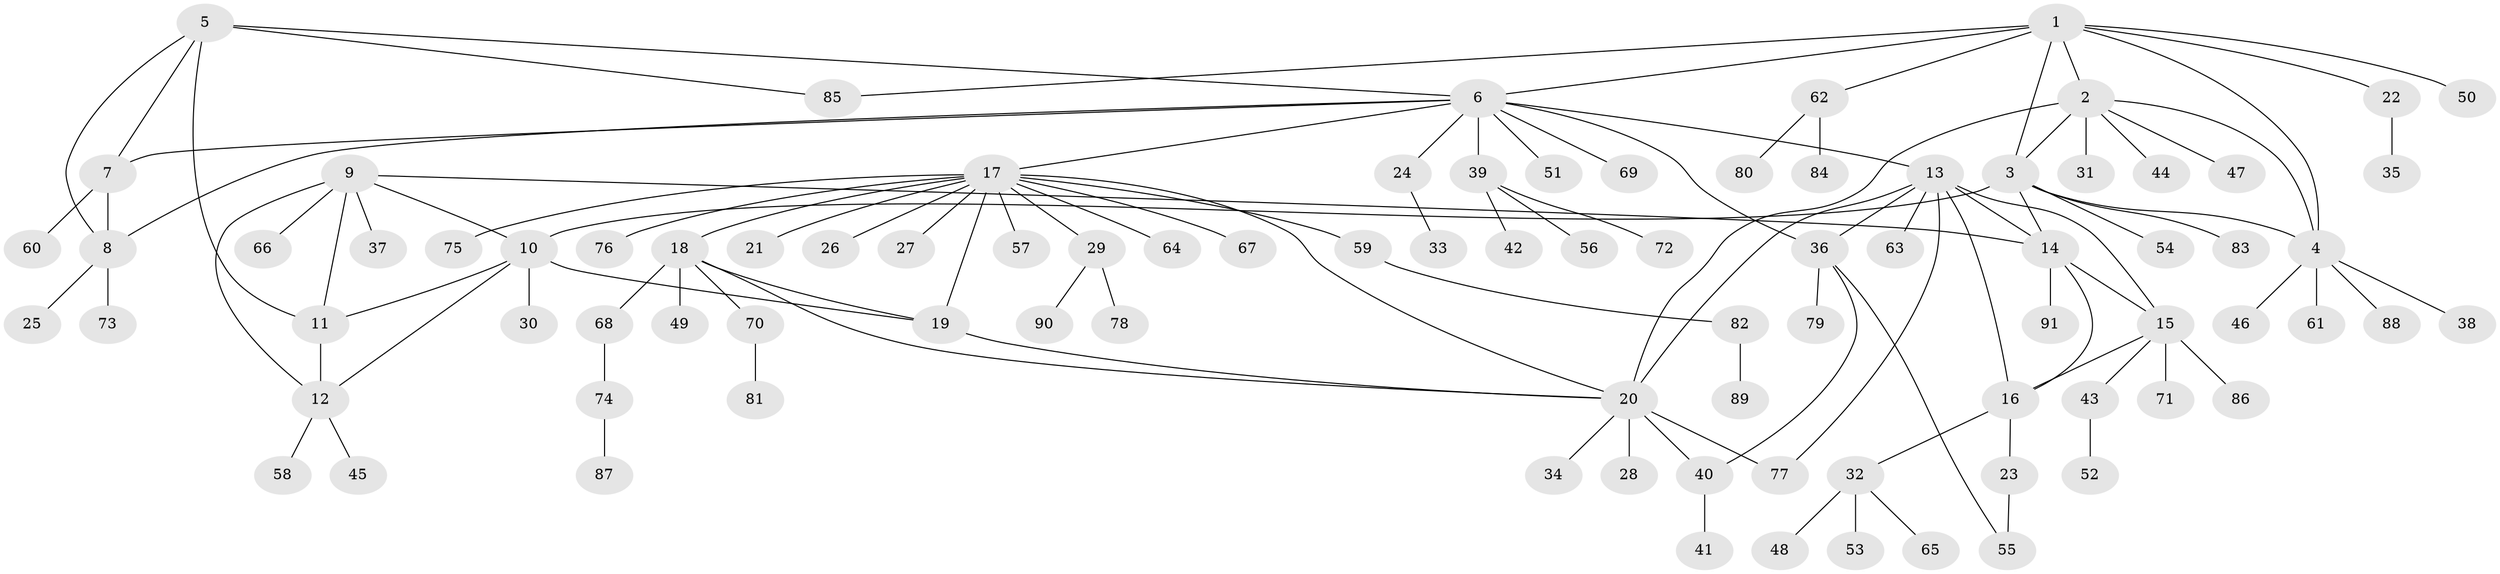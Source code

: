 // Generated by graph-tools (version 1.1) at 2025/11/02/27/25 16:11:31]
// undirected, 91 vertices, 116 edges
graph export_dot {
graph [start="1"]
  node [color=gray90,style=filled];
  1;
  2;
  3;
  4;
  5;
  6;
  7;
  8;
  9;
  10;
  11;
  12;
  13;
  14;
  15;
  16;
  17;
  18;
  19;
  20;
  21;
  22;
  23;
  24;
  25;
  26;
  27;
  28;
  29;
  30;
  31;
  32;
  33;
  34;
  35;
  36;
  37;
  38;
  39;
  40;
  41;
  42;
  43;
  44;
  45;
  46;
  47;
  48;
  49;
  50;
  51;
  52;
  53;
  54;
  55;
  56;
  57;
  58;
  59;
  60;
  61;
  62;
  63;
  64;
  65;
  66;
  67;
  68;
  69;
  70;
  71;
  72;
  73;
  74;
  75;
  76;
  77;
  78;
  79;
  80;
  81;
  82;
  83;
  84;
  85;
  86;
  87;
  88;
  89;
  90;
  91;
  1 -- 2;
  1 -- 3;
  1 -- 4;
  1 -- 6;
  1 -- 22;
  1 -- 50;
  1 -- 62;
  1 -- 85;
  2 -- 3;
  2 -- 4;
  2 -- 20;
  2 -- 31;
  2 -- 44;
  2 -- 47;
  3 -- 4;
  3 -- 10;
  3 -- 14;
  3 -- 54;
  3 -- 83;
  4 -- 38;
  4 -- 46;
  4 -- 61;
  4 -- 88;
  5 -- 6;
  5 -- 7;
  5 -- 8;
  5 -- 11;
  5 -- 85;
  6 -- 7;
  6 -- 8;
  6 -- 13;
  6 -- 17;
  6 -- 24;
  6 -- 36;
  6 -- 39;
  6 -- 51;
  6 -- 69;
  7 -- 8;
  7 -- 60;
  8 -- 25;
  8 -- 73;
  9 -- 10;
  9 -- 11;
  9 -- 12;
  9 -- 14;
  9 -- 37;
  9 -- 66;
  10 -- 11;
  10 -- 12;
  10 -- 19;
  10 -- 30;
  11 -- 12;
  12 -- 45;
  12 -- 58;
  13 -- 14;
  13 -- 15;
  13 -- 16;
  13 -- 20;
  13 -- 36;
  13 -- 63;
  13 -- 77;
  14 -- 15;
  14 -- 16;
  14 -- 91;
  15 -- 16;
  15 -- 43;
  15 -- 71;
  15 -- 86;
  16 -- 23;
  16 -- 32;
  17 -- 18;
  17 -- 19;
  17 -- 20;
  17 -- 21;
  17 -- 26;
  17 -- 27;
  17 -- 29;
  17 -- 57;
  17 -- 59;
  17 -- 64;
  17 -- 67;
  17 -- 75;
  17 -- 76;
  18 -- 19;
  18 -- 20;
  18 -- 49;
  18 -- 68;
  18 -- 70;
  19 -- 20;
  20 -- 28;
  20 -- 34;
  20 -- 40;
  20 -- 77;
  22 -- 35;
  23 -- 55;
  24 -- 33;
  29 -- 78;
  29 -- 90;
  32 -- 48;
  32 -- 53;
  32 -- 65;
  36 -- 40;
  36 -- 55;
  36 -- 79;
  39 -- 42;
  39 -- 56;
  39 -- 72;
  40 -- 41;
  43 -- 52;
  59 -- 82;
  62 -- 80;
  62 -- 84;
  68 -- 74;
  70 -- 81;
  74 -- 87;
  82 -- 89;
}
